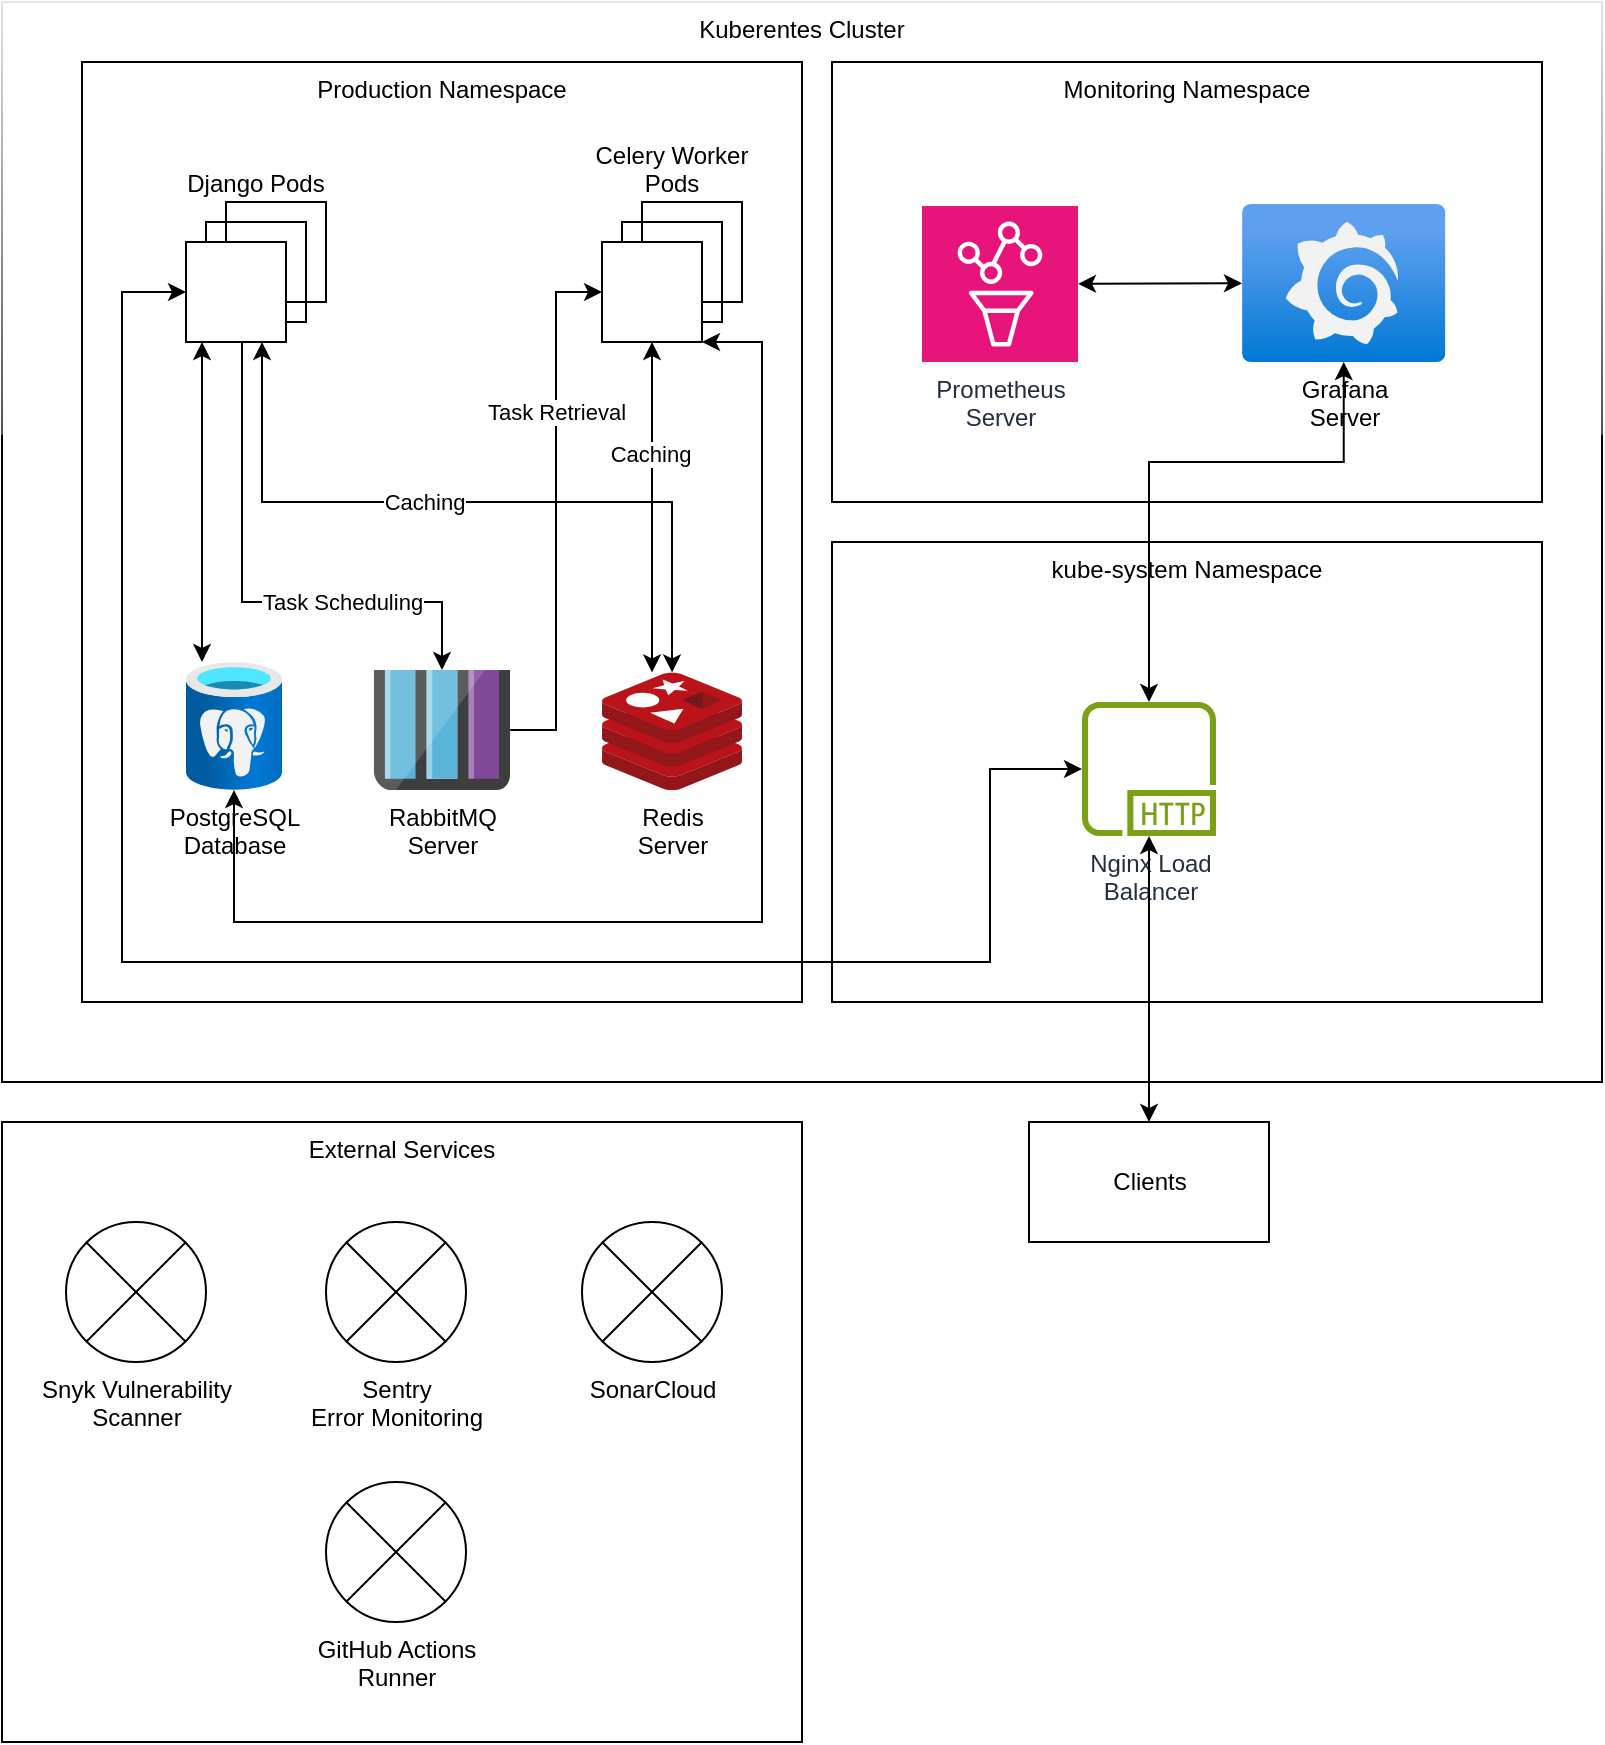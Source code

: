 <mxfile version="24.7.17">
  <diagram name="Page-1" id="gc3eP-ByzcQ972dsxTkT">
    <mxGraphModel dx="1434" dy="778" grid="1" gridSize="10" guides="1" tooltips="1" connect="1" arrows="1" fold="1" page="1" pageScale="1" pageWidth="850" pageHeight="1100" math="0" shadow="0">
      <root>
        <mxCell id="0" />
        <mxCell id="1" parent="0" />
        <mxCell id="PDRMPwSOJXq__s6TUhaR-11" value="Kuberentes Cluster" style="rounded=0;whiteSpace=wrap;html=1;glass=1;align=center;horizontal=1;verticalAlign=top;" vertex="1" parent="1">
          <mxGeometry x="10" y="30" width="800" height="540" as="geometry" />
        </mxCell>
        <mxCell id="PDRMPwSOJXq__s6TUhaR-12" value="Production Namespace" style="rounded=0;whiteSpace=wrap;html=1;verticalAlign=top;" vertex="1" parent="1">
          <mxGeometry x="50" y="60" width="360" height="470" as="geometry" />
        </mxCell>
        <mxCell id="PDRMPwSOJXq__s6TUhaR-17" value="Django Pods" style="group;verticalAlign=bottom;labelPosition=center;verticalLabelPosition=top;align=center;labelBorderColor=none;" vertex="1" connectable="0" parent="1">
          <mxGeometry x="102" y="130" width="70" height="70" as="geometry" />
        </mxCell>
        <mxCell id="PDRMPwSOJXq__s6TUhaR-15" value="&lt;div&gt;&lt;br&gt;&lt;/div&gt;" style="shape=image;html=1;verticalAlign=top;verticalLabelPosition=bottom;labelBackgroundColor=#ffffff;imageAspect=0;aspect=fixed;image=https://cdn2.iconfinder.com/data/icons/boxicons-logos/24/bxl-django-128.png;imageBorder=default;" vertex="1" parent="PDRMPwSOJXq__s6TUhaR-17">
          <mxGeometry x="10" y="10" width="50" height="50" as="geometry" />
        </mxCell>
        <mxCell id="PDRMPwSOJXq__s6TUhaR-16" value="" style="shape=image;html=1;verticalAlign=top;verticalLabelPosition=bottom;labelBackgroundColor=#ffffff;imageAspect=0;aspect=fixed;image=https://cdn2.iconfinder.com/data/icons/boxicons-logos/24/bxl-django-128.png;imageBorder=default;" vertex="1" parent="PDRMPwSOJXq__s6TUhaR-17">
          <mxGeometry x="20" width="50" height="50" as="geometry" />
        </mxCell>
        <mxCell id="PDRMPwSOJXq__s6TUhaR-13" value="&lt;div&gt;&lt;br&gt;&lt;/div&gt;" style="shape=image;html=1;verticalAlign=top;verticalLabelPosition=bottom;labelBackgroundColor=#ffffff;imageAspect=0;aspect=fixed;image=https://cdn2.iconfinder.com/data/icons/boxicons-logos/24/bxl-django-128.png;imageBorder=default;imageBackground=default;" vertex="1" parent="PDRMPwSOJXq__s6TUhaR-17">
          <mxGeometry y="20" width="50" height="50" as="geometry" />
        </mxCell>
        <mxCell id="PDRMPwSOJXq__s6TUhaR-18" value="PostgreSQL&lt;div&gt;Database&lt;/div&gt;" style="image;aspect=fixed;html=1;points=[];align=center;fontSize=12;image=img/lib/azure2/databases/Azure_Database_PostgreSQL_Server.svg;" vertex="1" parent="1">
          <mxGeometry x="102" y="360" width="48" height="64" as="geometry" />
        </mxCell>
        <mxCell id="PDRMPwSOJXq__s6TUhaR-19" value="RabbitMQ&lt;div&gt;Server&lt;/div&gt;" style="image;sketch=0;aspect=fixed;html=1;points=[];align=center;fontSize=12;image=img/lib/mscae/Queues_Storage.svg;" vertex="1" parent="1">
          <mxGeometry x="195.9" y="364" width="68.19" height="60" as="geometry" />
        </mxCell>
        <mxCell id="PDRMPwSOJXq__s6TUhaR-20" value="Redis&lt;div&gt;Server&lt;/div&gt;" style="image;sketch=0;aspect=fixed;html=1;points=[];align=center;fontSize=12;image=img/lib/mscae/Cache_Redis_Product.svg;" vertex="1" parent="1">
          <mxGeometry x="310" y="365.2" width="70" height="58.8" as="geometry" />
        </mxCell>
        <mxCell id="PDRMPwSOJXq__s6TUhaR-21" value="Celery Worker&#xa;Pods" style="group;verticalAlign=bottom;labelPosition=center;verticalLabelPosition=top;align=center;" vertex="1" connectable="0" parent="1">
          <mxGeometry x="310" y="130" width="70" height="70" as="geometry" />
        </mxCell>
        <mxCell id="PDRMPwSOJXq__s6TUhaR-22" value="&lt;div&gt;&lt;br&gt;&lt;/div&gt;" style="shape=image;html=1;verticalAlign=top;verticalLabelPosition=bottom;labelBackgroundColor=#ffffff;imageAspect=0;aspect=fixed;image=https://cdn2.iconfinder.com/data/icons/boxicons-logos/24/bxl-django-128.png;imageBorder=default;" vertex="1" parent="PDRMPwSOJXq__s6TUhaR-21">
          <mxGeometry x="10" y="10" width="50" height="50" as="geometry" />
        </mxCell>
        <mxCell id="PDRMPwSOJXq__s6TUhaR-23" value="" style="shape=image;html=1;verticalAlign=top;verticalLabelPosition=bottom;labelBackgroundColor=#ffffff;imageAspect=0;aspect=fixed;image=https://cdn2.iconfinder.com/data/icons/boxicons-logos/24/bxl-django-128.png;imageBorder=default;" vertex="1" parent="PDRMPwSOJXq__s6TUhaR-21">
          <mxGeometry x="20" width="50" height="50" as="geometry" />
        </mxCell>
        <mxCell id="PDRMPwSOJXq__s6TUhaR-24" value="&lt;div&gt;&lt;br&gt;&lt;/div&gt;" style="shape=image;html=1;verticalAlign=top;verticalLabelPosition=bottom;labelBackgroundColor=#ffffff;imageAspect=0;aspect=fixed;image=https://cdn2.iconfinder.com/data/icons/boxicons-logos/24/bxl-django-128.png;imageBorder=default;imageBackground=default;" vertex="1" parent="PDRMPwSOJXq__s6TUhaR-21">
          <mxGeometry y="20" width="50" height="50" as="geometry" />
        </mxCell>
        <mxCell id="PDRMPwSOJXq__s6TUhaR-35" value="" style="endArrow=classic;startArrow=classic;html=1;rounded=0;edgeStyle=orthogonalEdgeStyle;" edge="1" parent="1" source="PDRMPwSOJXq__s6TUhaR-18" target="PDRMPwSOJXq__s6TUhaR-13">
          <mxGeometry width="50" height="50" relative="1" as="geometry">
            <mxPoint x="400" y="310" as="sourcePoint" />
            <mxPoint x="450" y="260" as="targetPoint" />
            <Array as="points">
              <mxPoint x="110" y="240" />
              <mxPoint x="110" y="240" />
            </Array>
          </mxGeometry>
        </mxCell>
        <mxCell id="PDRMPwSOJXq__s6TUhaR-36" value="" style="endArrow=none;startArrow=classic;html=1;rounded=0;endFill=0;edgeStyle=orthogonalEdgeStyle;" edge="1" parent="1" source="PDRMPwSOJXq__s6TUhaR-19" target="PDRMPwSOJXq__s6TUhaR-13">
          <mxGeometry width="50" height="50" relative="1" as="geometry">
            <mxPoint x="400" y="310" as="sourcePoint" />
            <mxPoint x="450" y="260" as="targetPoint" />
            <Array as="points">
              <mxPoint x="230" y="330" />
              <mxPoint x="130" y="330" />
            </Array>
          </mxGeometry>
        </mxCell>
        <mxCell id="PDRMPwSOJXq__s6TUhaR-39" value="Task Scheduling" style="edgeLabel;html=1;align=center;verticalAlign=middle;resizable=0;points=[];" vertex="1" connectable="0" parent="PDRMPwSOJXq__s6TUhaR-36">
          <mxGeometry x="-0.221" relative="1" as="geometry">
            <mxPoint x="19" as="offset" />
          </mxGeometry>
        </mxCell>
        <mxCell id="PDRMPwSOJXq__s6TUhaR-37" value="" style="endArrow=classic;startArrow=classic;html=1;rounded=0;edgeStyle=orthogonalEdgeStyle;" edge="1" parent="1" source="PDRMPwSOJXq__s6TUhaR-20" target="PDRMPwSOJXq__s6TUhaR-13">
          <mxGeometry width="50" height="50" relative="1" as="geometry">
            <mxPoint x="400" y="310" as="sourcePoint" />
            <mxPoint x="450" y="260" as="targetPoint" />
            <Array as="points">
              <mxPoint x="345" y="280" />
              <mxPoint x="140" y="280" />
            </Array>
          </mxGeometry>
        </mxCell>
        <mxCell id="PDRMPwSOJXq__s6TUhaR-38" value="Caching" style="edgeLabel;html=1;align=center;verticalAlign=middle;resizable=0;points=[];" vertex="1" connectable="0" parent="PDRMPwSOJXq__s6TUhaR-37">
          <mxGeometry x="-0.186" relative="1" as="geometry">
            <mxPoint x="-59" as="offset" />
          </mxGeometry>
        </mxCell>
        <mxCell id="PDRMPwSOJXq__s6TUhaR-40" value="" style="endArrow=classic;startArrow=none;html=1;rounded=0;edgeStyle=elbowEdgeStyle;startFill=0;" edge="1" parent="1" source="PDRMPwSOJXq__s6TUhaR-19" target="PDRMPwSOJXq__s6TUhaR-24">
          <mxGeometry width="50" height="50" relative="1" as="geometry">
            <mxPoint x="400" y="310" as="sourcePoint" />
            <mxPoint x="450" y="260" as="targetPoint" />
          </mxGeometry>
        </mxCell>
        <mxCell id="PDRMPwSOJXq__s6TUhaR-43" value="Task Retrieval" style="edgeLabel;html=1;align=center;verticalAlign=middle;resizable=0;points=[];" vertex="1" connectable="0" parent="PDRMPwSOJXq__s6TUhaR-40">
          <mxGeometry x="0.373" relative="1" as="geometry">
            <mxPoint as="offset" />
          </mxGeometry>
        </mxCell>
        <mxCell id="PDRMPwSOJXq__s6TUhaR-41" value="" style="endArrow=classic;startArrow=classic;html=1;rounded=0;edgeStyle=elbowEdgeStyle;" edge="1" parent="1" source="PDRMPwSOJXq__s6TUhaR-20" target="PDRMPwSOJXq__s6TUhaR-24">
          <mxGeometry width="50" height="50" relative="1" as="geometry">
            <mxPoint x="350" y="280" as="sourcePoint" />
            <mxPoint x="400" y="230" as="targetPoint" />
          </mxGeometry>
        </mxCell>
        <mxCell id="PDRMPwSOJXq__s6TUhaR-42" value="Caching" style="edgeLabel;html=1;align=center;verticalAlign=middle;resizable=0;points=[];" vertex="1" connectable="0" parent="PDRMPwSOJXq__s6TUhaR-41">
          <mxGeometry x="0.322" y="1" relative="1" as="geometry">
            <mxPoint as="offset" />
          </mxGeometry>
        </mxCell>
        <mxCell id="PDRMPwSOJXq__s6TUhaR-44" value="" style="endArrow=classic;startArrow=classic;html=1;rounded=0;edgeStyle=orthogonalEdgeStyle;elbow=vertical;" edge="1" parent="1" source="PDRMPwSOJXq__s6TUhaR-18" target="PDRMPwSOJXq__s6TUhaR-24">
          <mxGeometry width="50" height="50" relative="1" as="geometry">
            <mxPoint x="400" y="310" as="sourcePoint" />
            <mxPoint x="450" y="260" as="targetPoint" />
            <Array as="points">
              <mxPoint x="126" y="490" />
              <mxPoint x="390" y="490" />
              <mxPoint x="390" y="200" />
            </Array>
          </mxGeometry>
        </mxCell>
        <mxCell id="PDRMPwSOJXq__s6TUhaR-47" value="Monitoring&lt;span style=&quot;background-color: initial;&quot;&gt;&amp;nbsp;Namespace&lt;/span&gt;&lt;div&gt;&lt;div&gt;&lt;br&gt;&lt;/div&gt;&lt;/div&gt;" style="rounded=0;whiteSpace=wrap;html=1;labelPosition=center;verticalLabelPosition=middle;align=center;verticalAlign=top;" vertex="1" parent="1">
          <mxGeometry x="425" y="60" width="355" height="220" as="geometry" />
        </mxCell>
        <mxCell id="PDRMPwSOJXq__s6TUhaR-48" value="Prometheus&lt;div&gt;Server&lt;/div&gt;" style="sketch=0;points=[[0,0,0],[0.25,0,0],[0.5,0,0],[0.75,0,0],[1,0,0],[0,1,0],[0.25,1,0],[0.5,1,0],[0.75,1,0],[1,1,0],[0,0.25,0],[0,0.5,0],[0,0.75,0],[1,0.25,0],[1,0.5,0],[1,0.75,0]];points=[[0,0,0],[0.25,0,0],[0.5,0,0],[0.75,0,0],[1,0,0],[0,1,0],[0.25,1,0],[0.5,1,0],[0.75,1,0],[1,1,0],[0,0.25,0],[0,0.5,0],[0,0.75,0],[1,0.25,0],[1,0.5,0],[1,0.75,0]];outlineConnect=0;fontColor=#232F3E;fillColor=#E7157B;strokeColor=#ffffff;dashed=0;verticalLabelPosition=bottom;verticalAlign=top;align=center;html=1;fontSize=12;fontStyle=0;aspect=fixed;shape=mxgraph.aws4.resourceIcon;resIcon=mxgraph.aws4.managed_service_for_prometheus;" vertex="1" parent="1">
          <mxGeometry x="470" y="132" width="78" height="78" as="geometry" />
        </mxCell>
        <mxCell id="PDRMPwSOJXq__s6TUhaR-49" value="Grafana&lt;div&gt;Server&lt;/div&gt;" style="image;aspect=fixed;html=1;points=[];align=center;fontSize=12;image=img/lib/azure2/other/Grafana.svg;" vertex="1" parent="1">
          <mxGeometry x="630" y="131" width="101.74" height="79" as="geometry" />
        </mxCell>
        <mxCell id="PDRMPwSOJXq__s6TUhaR-50" value="kube-system Namespace" style="rounded=0;whiteSpace=wrap;html=1;verticalAlign=top;" vertex="1" parent="1">
          <mxGeometry x="425" y="300" width="355" height="230" as="geometry" />
        </mxCell>
        <mxCell id="PDRMPwSOJXq__s6TUhaR-53" value="Nginx Load&lt;div&gt;Balancer&lt;/div&gt;" style="sketch=0;outlineConnect=0;fontColor=#232F3E;gradientColor=none;fillColor=#7AA116;strokeColor=none;dashed=0;verticalLabelPosition=bottom;verticalAlign=top;align=center;html=1;fontSize=12;fontStyle=0;aspect=fixed;pointerEvents=1;shape=mxgraph.aws4.http_protocol;" vertex="1" parent="1">
          <mxGeometry x="550" y="380" width="67" height="67" as="geometry" />
        </mxCell>
        <mxCell id="PDRMPwSOJXq__s6TUhaR-54" value="" style="endArrow=classic;startArrow=classic;html=1;rounded=0;edgeStyle=orthogonalEdgeStyle;" edge="1" parent="1" source="PDRMPwSOJXq__s6TUhaR-53" target="PDRMPwSOJXq__s6TUhaR-13">
          <mxGeometry width="50" height="50" relative="1" as="geometry">
            <mxPoint x="400" y="310" as="sourcePoint" />
            <mxPoint x="450" y="260" as="targetPoint" />
            <Array as="points">
              <mxPoint x="504" y="510" />
              <mxPoint x="70" y="510" />
              <mxPoint x="70" y="175" />
            </Array>
          </mxGeometry>
        </mxCell>
        <mxCell id="PDRMPwSOJXq__s6TUhaR-55" value="" style="endArrow=classic;startArrow=classic;html=1;rounded=0;edgeStyle=elbowEdgeStyle;elbow=vertical;" edge="1" parent="1" source="PDRMPwSOJXq__s6TUhaR-53" target="PDRMPwSOJXq__s6TUhaR-49">
          <mxGeometry width="50" height="50" relative="1" as="geometry">
            <mxPoint x="400" y="310" as="sourcePoint" />
            <mxPoint x="450" y="260" as="targetPoint" />
            <Array as="points">
              <mxPoint x="620" y="260" />
            </Array>
          </mxGeometry>
        </mxCell>
        <mxCell id="PDRMPwSOJXq__s6TUhaR-56" value="Clients" style="rounded=0;whiteSpace=wrap;html=1;" vertex="1" parent="1">
          <mxGeometry x="523.5" y="590" width="120" height="60" as="geometry" />
        </mxCell>
        <mxCell id="PDRMPwSOJXq__s6TUhaR-57" value="" style="endArrow=classic;startArrow=classic;html=1;rounded=0;" edge="1" parent="1" source="PDRMPwSOJXq__s6TUhaR-56" target="PDRMPwSOJXq__s6TUhaR-53">
          <mxGeometry width="50" height="50" relative="1" as="geometry">
            <mxPoint x="400" y="550" as="sourcePoint" />
            <mxPoint x="450" y="500" as="targetPoint" />
          </mxGeometry>
        </mxCell>
        <mxCell id="PDRMPwSOJXq__s6TUhaR-58" value="External Services" style="rounded=0;whiteSpace=wrap;html=1;verticalAlign=top;" vertex="1" parent="1">
          <mxGeometry x="10" y="590" width="400" height="310" as="geometry" />
        </mxCell>
        <mxCell id="PDRMPwSOJXq__s6TUhaR-59" value="Snyk Vulnerability&lt;div&gt;Scanner&lt;/div&gt;" style="verticalLabelPosition=bottom;verticalAlign=top;html=1;shape=mxgraph.flowchart.or;" vertex="1" parent="1">
          <mxGeometry x="42" y="640" width="70" height="70" as="geometry" />
        </mxCell>
        <mxCell id="PDRMPwSOJXq__s6TUhaR-60" value="Sentry&lt;div&gt;Error Monitoring&lt;/div&gt;" style="verticalLabelPosition=bottom;verticalAlign=top;html=1;shape=mxgraph.flowchart.or;" vertex="1" parent="1">
          <mxGeometry x="172" y="640" width="70" height="70" as="geometry" />
        </mxCell>
        <mxCell id="PDRMPwSOJXq__s6TUhaR-61" value="SonarCloud" style="verticalLabelPosition=bottom;verticalAlign=top;html=1;shape=mxgraph.flowchart.or;" vertex="1" parent="1">
          <mxGeometry x="300" y="640" width="70" height="70" as="geometry" />
        </mxCell>
        <mxCell id="PDRMPwSOJXq__s6TUhaR-62" value="" style="endArrow=classic;startArrow=classic;html=1;rounded=0;" edge="1" parent="1" source="PDRMPwSOJXq__s6TUhaR-48" target="PDRMPwSOJXq__s6TUhaR-49">
          <mxGeometry width="50" height="50" relative="1" as="geometry">
            <mxPoint x="400" y="310" as="sourcePoint" />
            <mxPoint x="450" y="260" as="targetPoint" />
          </mxGeometry>
        </mxCell>
        <mxCell id="PDRMPwSOJXq__s6TUhaR-63" value="GitHub Actions&lt;div&gt;Runner&lt;/div&gt;" style="verticalLabelPosition=bottom;verticalAlign=top;html=1;shape=mxgraph.flowchart.or;" vertex="1" parent="1">
          <mxGeometry x="172" y="770" width="70" height="70" as="geometry" />
        </mxCell>
      </root>
    </mxGraphModel>
  </diagram>
</mxfile>
